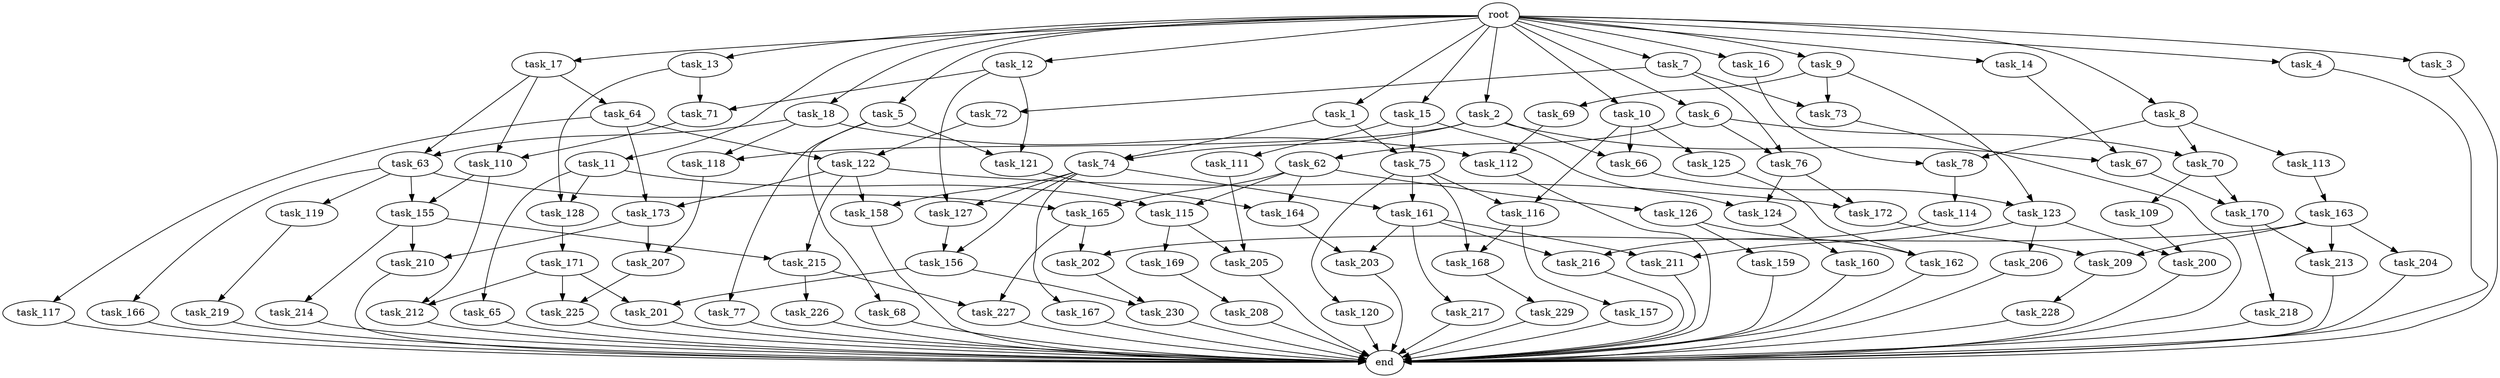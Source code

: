 digraph G {
  task_207 [size="1168231104.512000"];
  task_16 [size="1.024000"];
  task_219 [size="695784701.952000"];
  root [size="0.000000"];
  task_227 [size="1408749273.088000"];
  task_212 [size="858993459.200000"];
  task_168 [size="343597383.680000"];
  task_115 [size="1391569403.904000"];
  task_158 [size="764504178.688000"];
  task_125 [size="549755813.888000"];
  task_12 [size="1.024000"];
  task_172 [size="584115552.256000"];
  task_119 [size="858993459.200000"];
  task_114 [size="137438953.472000"];
  task_11 [size="1.024000"];
  task_166 [size="858993459.200000"];
  task_68 [size="858993459.200000"];
  task_162 [size="1005022347.264000"];
  task_205 [size="1168231104.512000"];
  task_228 [size="214748364.800000"];
  task_62 [size="309237645.312000"];
  task_14 [size="1.024000"];
  task_1 [size="1.024000"];
  task_2 [size="1.024000"];
  task_156 [size="429496729.600000"];
  task_13 [size="1.024000"];
  task_123 [size="498216206.336000"];
  task_6 [size="1.024000"];
  task_72 [size="34359738.368000"];
  task_200 [size="970662608.896000"];
  task_63 [size="1554778161.152000"];
  task_217 [size="309237645.312000"];
  task_229 [size="137438953.472000"];
  task_202 [size="1554778161.152000"];
  task_216 [size="386547056.640000"];
  task_127 [size="1073741824.000000"];
  task_117 [size="309237645.312000"];
  task_7 [size="1.024000"];
  task_74 [size="446676598.784000"];
  task_118 [size="1005022347.264000"];
  task_18 [size="1.024000"];
  task_157 [size="309237645.312000"];
  task_214 [size="34359738.368000"];
  task_215 [size="584115552.256000"];
  task_203 [size="730144440.320000"];
  task_155 [size="1168231104.512000"];
  task_77 [size="858993459.200000"];
  task_210 [size="343597383.680000"];
  task_165 [size="1554778161.152000"];
  task_209 [size="833223655.424000"];
  task_110 [size="1279900254.208000"];
  task_66 [size="858993459.200000"];
  task_4 [size="1.024000"];
  task_218 [size="309237645.312000"];
  task_173 [size="858993459.200000"];
  task_159 [size="309237645.312000"];
  task_112 [size="1245540515.840000"];
  task_65 [size="695784701.952000"];
  task_73 [size="455266533.376000"];
  task_76 [size="343597383.680000"];
  task_211 [size="858993459.200000"];
  task_208 [size="695784701.952000"];
  task_10 [size="1.024000"];
  task_225 [size="764504178.688000"];
  task_213 [size="1005022347.264000"];
  task_111 [size="34359738.368000"];
  task_163 [size="420906795.008000"];
  task_69 [size="420906795.008000"];
  task_230 [size="1116691496.960000"];
  task_75 [size="171798691.840000"];
  task_64 [size="858993459.200000"];
  task_121 [size="1717986918.400000"];
  task_15 [size="1.024000"];
  task_169 [size="858993459.200000"];
  end [size="0.000000"];
  task_164 [size="1554778161.152000"];
  task_167 [size="214748364.800000"];
  task_122 [size="858993459.200000"];
  task_70 [size="386547056.640000"];
  task_160 [size="137438953.472000"];
  task_78 [size="773094113.280000"];
  task_3 [size="1.024000"];
  task_170 [size="1073741824.000000"];
  task_71 [size="1408749273.088000"];
  task_201 [size="1245540515.840000"];
  task_109 [size="214748364.800000"];
  task_8 [size="1.024000"];
  task_126 [size="695784701.952000"];
  task_9 [size="1.024000"];
  task_120 [size="34359738.368000"];
  task_5 [size="1.024000"];
  task_67 [size="523986010.112000"];
  task_161 [size="249108103.168000"];
  task_17 [size="1.024000"];
  task_204 [size="695784701.952000"];
  task_226 [size="549755813.888000"];
  task_113 [size="77309411.328000"];
  task_116 [size="584115552.256000"];
  task_124 [size="68719476.736000"];
  task_171 [size="34359738.368000"];
  task_128 [size="1245540515.840000"];
  task_206 [size="549755813.888000"];

  task_207 -> task_225 [size="209715200.000000"];
  task_16 -> task_78 [size="679477248.000000"];
  task_219 -> end [size="1.000000"];
  root -> task_2 [size="1.000000"];
  root -> task_7 [size="1.000000"];
  root -> task_5 [size="1.000000"];
  root -> task_11 [size="1.000000"];
  root -> task_10 [size="1.000000"];
  root -> task_16 [size="1.000000"];
  root -> task_4 [size="1.000000"];
  root -> task_17 [size="1.000000"];
  root -> task_3 [size="1.000000"];
  root -> task_13 [size="1.000000"];
  root -> task_18 [size="1.000000"];
  root -> task_9 [size="1.000000"];
  root -> task_6 [size="1.000000"];
  root -> task_14 [size="1.000000"];
  root -> task_8 [size="1.000000"];
  root -> task_12 [size="1.000000"];
  root -> task_15 [size="1.000000"];
  root -> task_1 [size="1.000000"];
  task_227 -> end [size="1.000000"];
  task_212 -> end [size="1.000000"];
  task_168 -> task_229 [size="134217728.000000"];
  task_115 -> task_205 [size="838860800.000000"];
  task_115 -> task_169 [size="838860800.000000"];
  task_158 -> end [size="1.000000"];
  task_125 -> task_162 [size="679477248.000000"];
  task_12 -> task_71 [size="838860800.000000"];
  task_12 -> task_127 [size="838860800.000000"];
  task_12 -> task_121 [size="838860800.000000"];
  task_172 -> task_209 [size="134217728.000000"];
  task_119 -> task_219 [size="679477248.000000"];
  task_114 -> task_216 [size="75497472.000000"];
  task_11 -> task_128 [size="679477248.000000"];
  task_11 -> task_115 [size="679477248.000000"];
  task_11 -> task_65 [size="679477248.000000"];
  task_166 -> end [size="1.000000"];
  task_68 -> end [size="1.000000"];
  task_162 -> end [size="1.000000"];
  task_205 -> end [size="1.000000"];
  task_228 -> end [size="1.000000"];
  task_62 -> task_164 [size="679477248.000000"];
  task_62 -> task_115 [size="679477248.000000"];
  task_62 -> task_165 [size="679477248.000000"];
  task_62 -> task_126 [size="679477248.000000"];
  task_14 -> task_67 [size="209715200.000000"];
  task_1 -> task_74 [size="134217728.000000"];
  task_1 -> task_75 [size="134217728.000000"];
  task_2 -> task_66 [size="301989888.000000"];
  task_2 -> task_118 [size="301989888.000000"];
  task_2 -> task_67 [size="301989888.000000"];
  task_2 -> task_74 [size="301989888.000000"];
  task_156 -> task_230 [size="679477248.000000"];
  task_156 -> task_201 [size="679477248.000000"];
  task_13 -> task_71 [size="536870912.000000"];
  task_13 -> task_128 [size="536870912.000000"];
  task_123 -> task_200 [size="536870912.000000"];
  task_123 -> task_211 [size="536870912.000000"];
  task_123 -> task_206 [size="536870912.000000"];
  task_6 -> task_70 [size="301989888.000000"];
  task_6 -> task_62 [size="301989888.000000"];
  task_6 -> task_76 [size="301989888.000000"];
  task_72 -> task_122 [size="536870912.000000"];
  task_200 -> end [size="1.000000"];
  task_63 -> task_119 [size="838860800.000000"];
  task_63 -> task_166 [size="838860800.000000"];
  task_63 -> task_155 [size="838860800.000000"];
  task_63 -> task_165 [size="838860800.000000"];
  task_217 -> end [size="1.000000"];
  task_229 -> end [size="1.000000"];
  task_202 -> task_230 [size="411041792.000000"];
  task_216 -> end [size="1.000000"];
  task_127 -> task_156 [size="209715200.000000"];
  task_117 -> end [size="1.000000"];
  task_7 -> task_73 [size="33554432.000000"];
  task_7 -> task_76 [size="33554432.000000"];
  task_7 -> task_72 [size="33554432.000000"];
  task_74 -> task_127 [size="209715200.000000"];
  task_74 -> task_158 [size="209715200.000000"];
  task_74 -> task_167 [size="209715200.000000"];
  task_74 -> task_156 [size="209715200.000000"];
  task_74 -> task_161 [size="209715200.000000"];
  task_118 -> task_207 [size="838860800.000000"];
  task_18 -> task_118 [size="679477248.000000"];
  task_18 -> task_112 [size="679477248.000000"];
  task_18 -> task_63 [size="679477248.000000"];
  task_157 -> end [size="1.000000"];
  task_214 -> end [size="1.000000"];
  task_215 -> task_226 [size="536870912.000000"];
  task_215 -> task_227 [size="536870912.000000"];
  task_203 -> end [size="1.000000"];
  task_155 -> task_215 [size="33554432.000000"];
  task_155 -> task_214 [size="33554432.000000"];
  task_155 -> task_210 [size="33554432.000000"];
  task_77 -> end [size="1.000000"];
  task_210 -> end [size="1.000000"];
  task_165 -> task_202 [size="838860800.000000"];
  task_165 -> task_227 [size="838860800.000000"];
  task_209 -> task_228 [size="209715200.000000"];
  task_110 -> task_212 [size="301989888.000000"];
  task_110 -> task_155 [size="301989888.000000"];
  task_66 -> task_123 [size="75497472.000000"];
  task_4 -> end [size="1.000000"];
  task_218 -> end [size="1.000000"];
  task_173 -> task_207 [size="301989888.000000"];
  task_173 -> task_210 [size="301989888.000000"];
  task_159 -> end [size="1.000000"];
  task_112 -> end [size="1.000000"];
  task_65 -> end [size="1.000000"];
  task_73 -> end [size="1.000000"];
  task_76 -> task_124 [size="33554432.000000"];
  task_76 -> task_172 [size="33554432.000000"];
  task_211 -> end [size="1.000000"];
  task_208 -> end [size="1.000000"];
  task_10 -> task_66 [size="536870912.000000"];
  task_10 -> task_116 [size="536870912.000000"];
  task_10 -> task_125 [size="536870912.000000"];
  task_225 -> end [size="1.000000"];
  task_213 -> end [size="1.000000"];
  task_111 -> task_205 [size="301989888.000000"];
  task_163 -> task_202 [size="679477248.000000"];
  task_163 -> task_209 [size="679477248.000000"];
  task_163 -> task_204 [size="679477248.000000"];
  task_163 -> task_213 [size="679477248.000000"];
  task_69 -> task_112 [size="536870912.000000"];
  task_230 -> end [size="1.000000"];
  task_75 -> task_120 [size="33554432.000000"];
  task_75 -> task_168 [size="33554432.000000"];
  task_75 -> task_161 [size="33554432.000000"];
  task_75 -> task_116 [size="33554432.000000"];
  task_64 -> task_122 [size="301989888.000000"];
  task_64 -> task_173 [size="301989888.000000"];
  task_64 -> task_117 [size="301989888.000000"];
  task_121 -> task_164 [size="838860800.000000"];
  task_15 -> task_111 [size="33554432.000000"];
  task_15 -> task_75 [size="33554432.000000"];
  task_15 -> task_124 [size="33554432.000000"];
  task_169 -> task_208 [size="679477248.000000"];
  task_164 -> task_203 [size="411041792.000000"];
  task_167 -> end [size="1.000000"];
  task_122 -> task_215 [size="536870912.000000"];
  task_122 -> task_173 [size="536870912.000000"];
  task_122 -> task_158 [size="536870912.000000"];
  task_122 -> task_172 [size="536870912.000000"];
  task_70 -> task_170 [size="209715200.000000"];
  task_70 -> task_109 [size="209715200.000000"];
  task_160 -> end [size="1.000000"];
  task_78 -> task_114 [size="134217728.000000"];
  task_3 -> end [size="1.000000"];
  task_170 -> task_218 [size="301989888.000000"];
  task_170 -> task_213 [size="301989888.000000"];
  task_71 -> task_110 [size="411041792.000000"];
  task_201 -> end [size="1.000000"];
  task_109 -> task_200 [size="411041792.000000"];
  task_8 -> task_70 [size="75497472.000000"];
  task_8 -> task_113 [size="75497472.000000"];
  task_8 -> task_78 [size="75497472.000000"];
  task_126 -> task_159 [size="301989888.000000"];
  task_126 -> task_162 [size="301989888.000000"];
  task_9 -> task_73 [size="411041792.000000"];
  task_9 -> task_123 [size="411041792.000000"];
  task_9 -> task_69 [size="411041792.000000"];
  task_120 -> end [size="1.000000"];
  task_5 -> task_68 [size="838860800.000000"];
  task_5 -> task_121 [size="838860800.000000"];
  task_5 -> task_77 [size="838860800.000000"];
  task_67 -> task_170 [size="838860800.000000"];
  task_161 -> task_216 [size="301989888.000000"];
  task_161 -> task_217 [size="301989888.000000"];
  task_161 -> task_203 [size="301989888.000000"];
  task_161 -> task_211 [size="301989888.000000"];
  task_17 -> task_64 [size="838860800.000000"];
  task_17 -> task_63 [size="838860800.000000"];
  task_17 -> task_110 [size="838860800.000000"];
  task_204 -> end [size="1.000000"];
  task_226 -> end [size="1.000000"];
  task_113 -> task_163 [size="411041792.000000"];
  task_116 -> task_168 [size="301989888.000000"];
  task_116 -> task_157 [size="301989888.000000"];
  task_124 -> task_160 [size="134217728.000000"];
  task_171 -> task_212 [size="536870912.000000"];
  task_171 -> task_225 [size="536870912.000000"];
  task_171 -> task_201 [size="536870912.000000"];
  task_128 -> task_171 [size="33554432.000000"];
  task_206 -> end [size="1.000000"];
}
